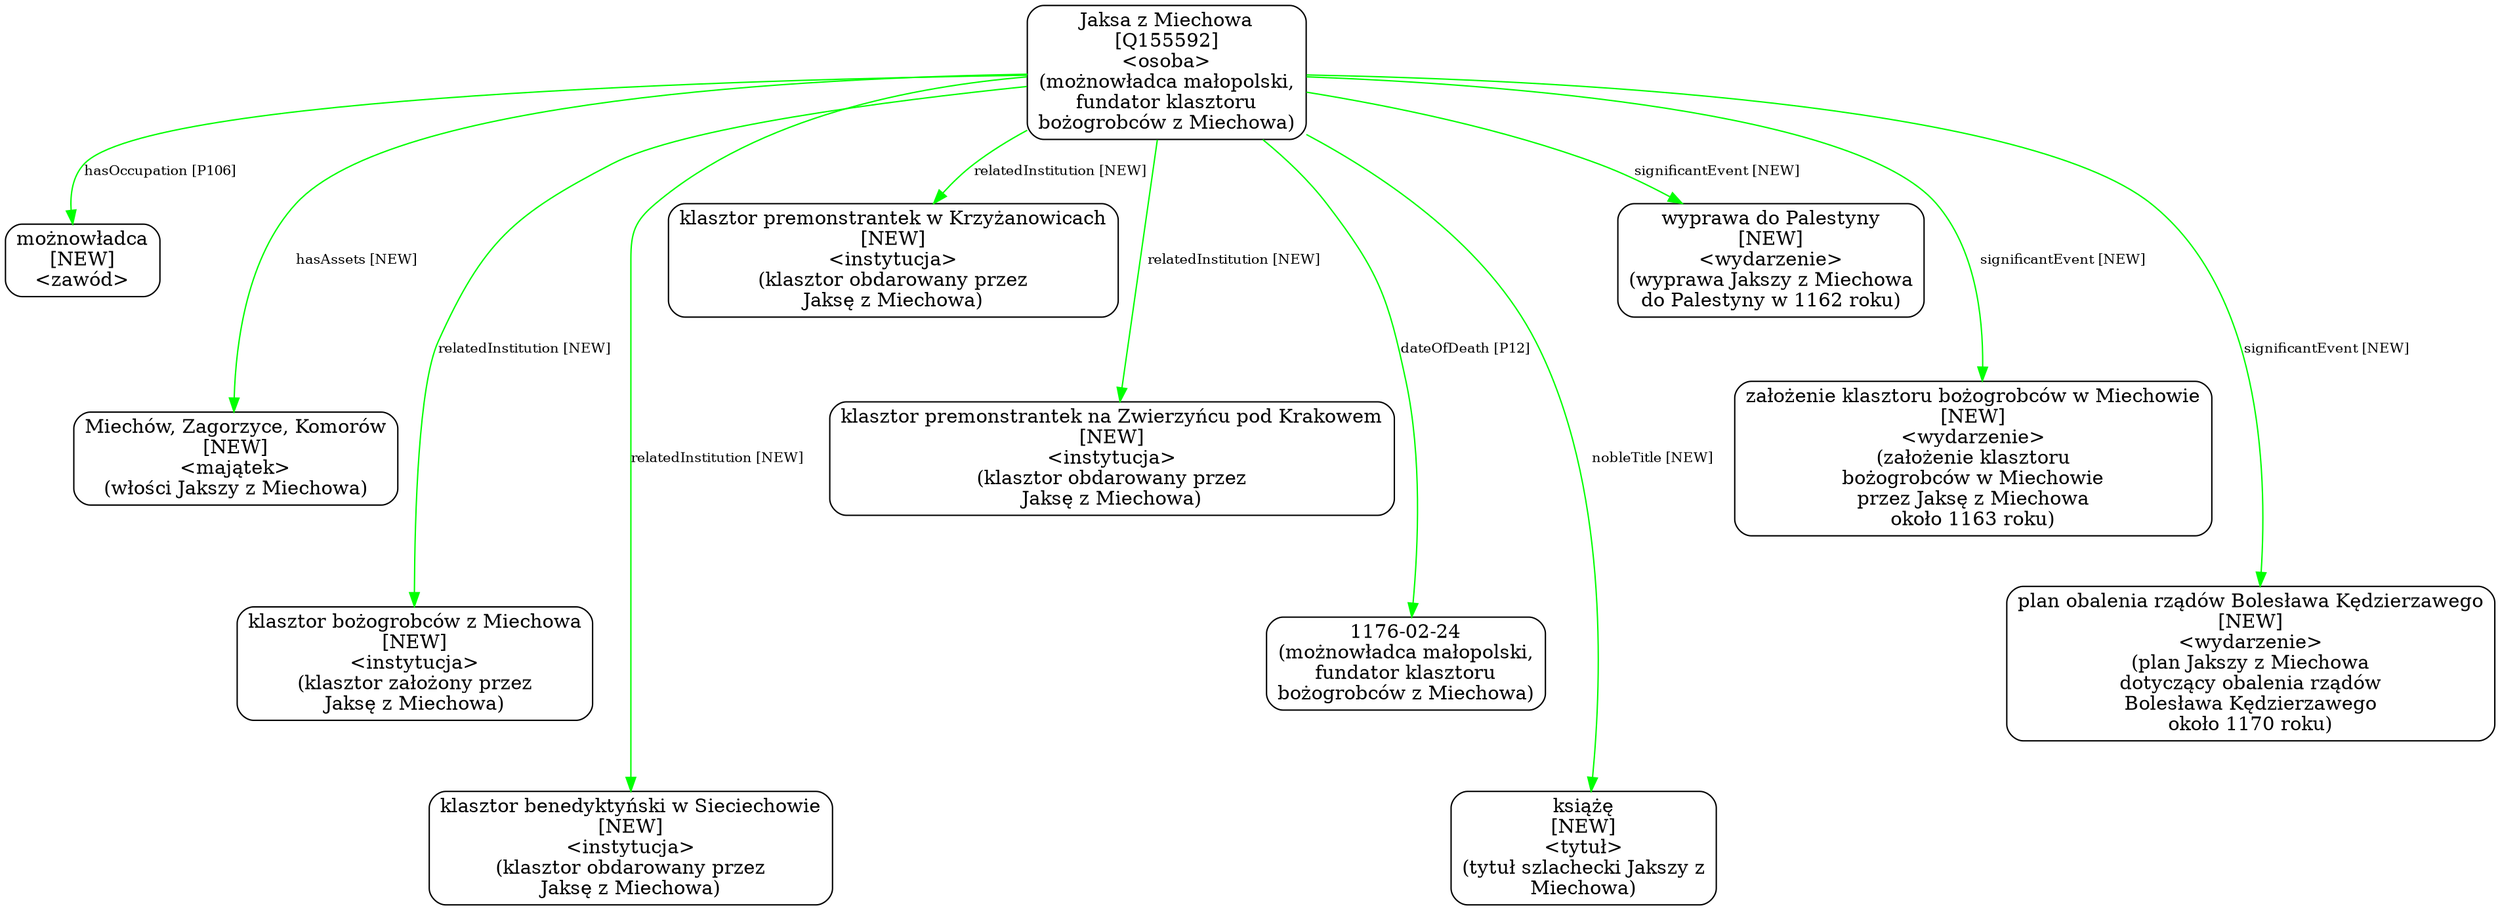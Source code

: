 digraph {
	node [shape=box,
		style=rounded
	];
	edge [fontsize=10];
	"Jaksa z Miechowa
[Q155592]
<osoba>
(możnowładca małopolski,
fundator klasztoru
bożogrobców z Miechowa)"	[color=black,
		label="Jaksa z Miechowa
[Q155592]
<osoba>
(możnowładca małopolski,
fundator klasztoru
bożogrobców z Miechowa)"];
	"Jaksa z Miechowa
[Q155592]
<osoba>
(możnowładca małopolski,
fundator klasztoru
bożogrobców z Miechowa)" -> "możnowładca
[NEW]
<zawód>"	[color=green,
		label="hasOccupation [P106]",
		minlen=1];
	"Jaksa z Miechowa
[Q155592]
<osoba>
(możnowładca małopolski,
fundator klasztoru
bożogrobców z Miechowa)" -> "Miechów, Zagorzyce, Komorów
[NEW]
<majątek>
(włości Jakszy z Miechowa)"	[color=green,
		label="hasAssets [NEW]",
		minlen=2];
	"Jaksa z Miechowa
[Q155592]
<osoba>
(możnowładca małopolski,
fundator klasztoru
bożogrobców z Miechowa)" -> "klasztor bożogrobców z Miechowa
[NEW]
<instytucja>
(klasztor założony przez
Jaksę z Miechowa)"	[color=green,
		label="relatedInstitution [NEW]",
		minlen=3];
	"Jaksa z Miechowa
[Q155592]
<osoba>
(możnowładca małopolski,
fundator klasztoru
bożogrobców z Miechowa)" -> "klasztor benedyktyński w Sieciechowie
[NEW]
<instytucja>
(klasztor obdarowany przez
Jaksę z Miechowa)"	[color=green,
		label="relatedInstitution [NEW]",
		minlen=4];
	"Jaksa z Miechowa
[Q155592]
<osoba>
(możnowładca małopolski,
fundator klasztoru
bożogrobców z Miechowa)" -> "klasztor premonstrantek w Krzyżanowicach
[NEW]
<instytucja>
(klasztor obdarowany przez
Jaksę z Miechowa)"	[color=green,
		label="relatedInstitution [NEW]",
		minlen=1];
	"Jaksa z Miechowa
[Q155592]
<osoba>
(możnowładca małopolski,
fundator klasztoru
bożogrobców z Miechowa)" -> "klasztor premonstrantek na Zwierzyńcu pod Krakowem
[NEW]
<instytucja>
(klasztor obdarowany przez
Jaksę z Miechowa)"	[color=green,
		label="relatedInstitution [NEW]",
		minlen=2];
	"Jaksa z Miechowa
[Q155592]
<osoba>
(możnowładca małopolski,
fundator klasztoru
bożogrobców z Miechowa)" -> "1176-02-24
(możnowładca małopolski,
fundator klasztoru
bożogrobców z Miechowa)"	[color=green,
		label="dateOfDeath [P12]",
		minlen=3];
	"Jaksa z Miechowa
[Q155592]
<osoba>
(możnowładca małopolski,
fundator klasztoru
bożogrobców z Miechowa)" -> "książę
[NEW]
<tytuł>
(tytuł szlachecki Jakszy z
Miechowa)"	[color=green,
		label="nobleTitle [NEW]",
		minlen=4];
	"Jaksa z Miechowa
[Q155592]
<osoba>
(możnowładca małopolski,
fundator klasztoru
bożogrobców z Miechowa)" -> "wyprawa do Palestyny
[NEW]
<wydarzenie>
(wyprawa Jakszy z Miechowa
do Palestyny w 1162 roku)"	[color=green,
		label="significantEvent [NEW]",
		minlen=1];
	"Jaksa z Miechowa
[Q155592]
<osoba>
(możnowładca małopolski,
fundator klasztoru
bożogrobców z Miechowa)" -> "założenie klasztoru bożogrobców w Miechowie
[NEW]
<wydarzenie>
(założenie klasztoru
bożogrobców w Miechowie
przez Jaksę \
z Miechowa
około 1163 roku)"	[color=green,
		label="significantEvent [NEW]",
		minlen=2];
	"Jaksa z Miechowa
[Q155592]
<osoba>
(możnowładca małopolski,
fundator klasztoru
bożogrobców z Miechowa)" -> "plan obalenia rządów Bolesława Kędzierzawego
[NEW]
<wydarzenie>
(plan Jakszy z Miechowa
dotyczący obalenia rządów
Bolesława \
Kędzierzawego
około 1170 roku)"	[color=green,
		label="significantEvent [NEW]",
		minlen=3];
}
